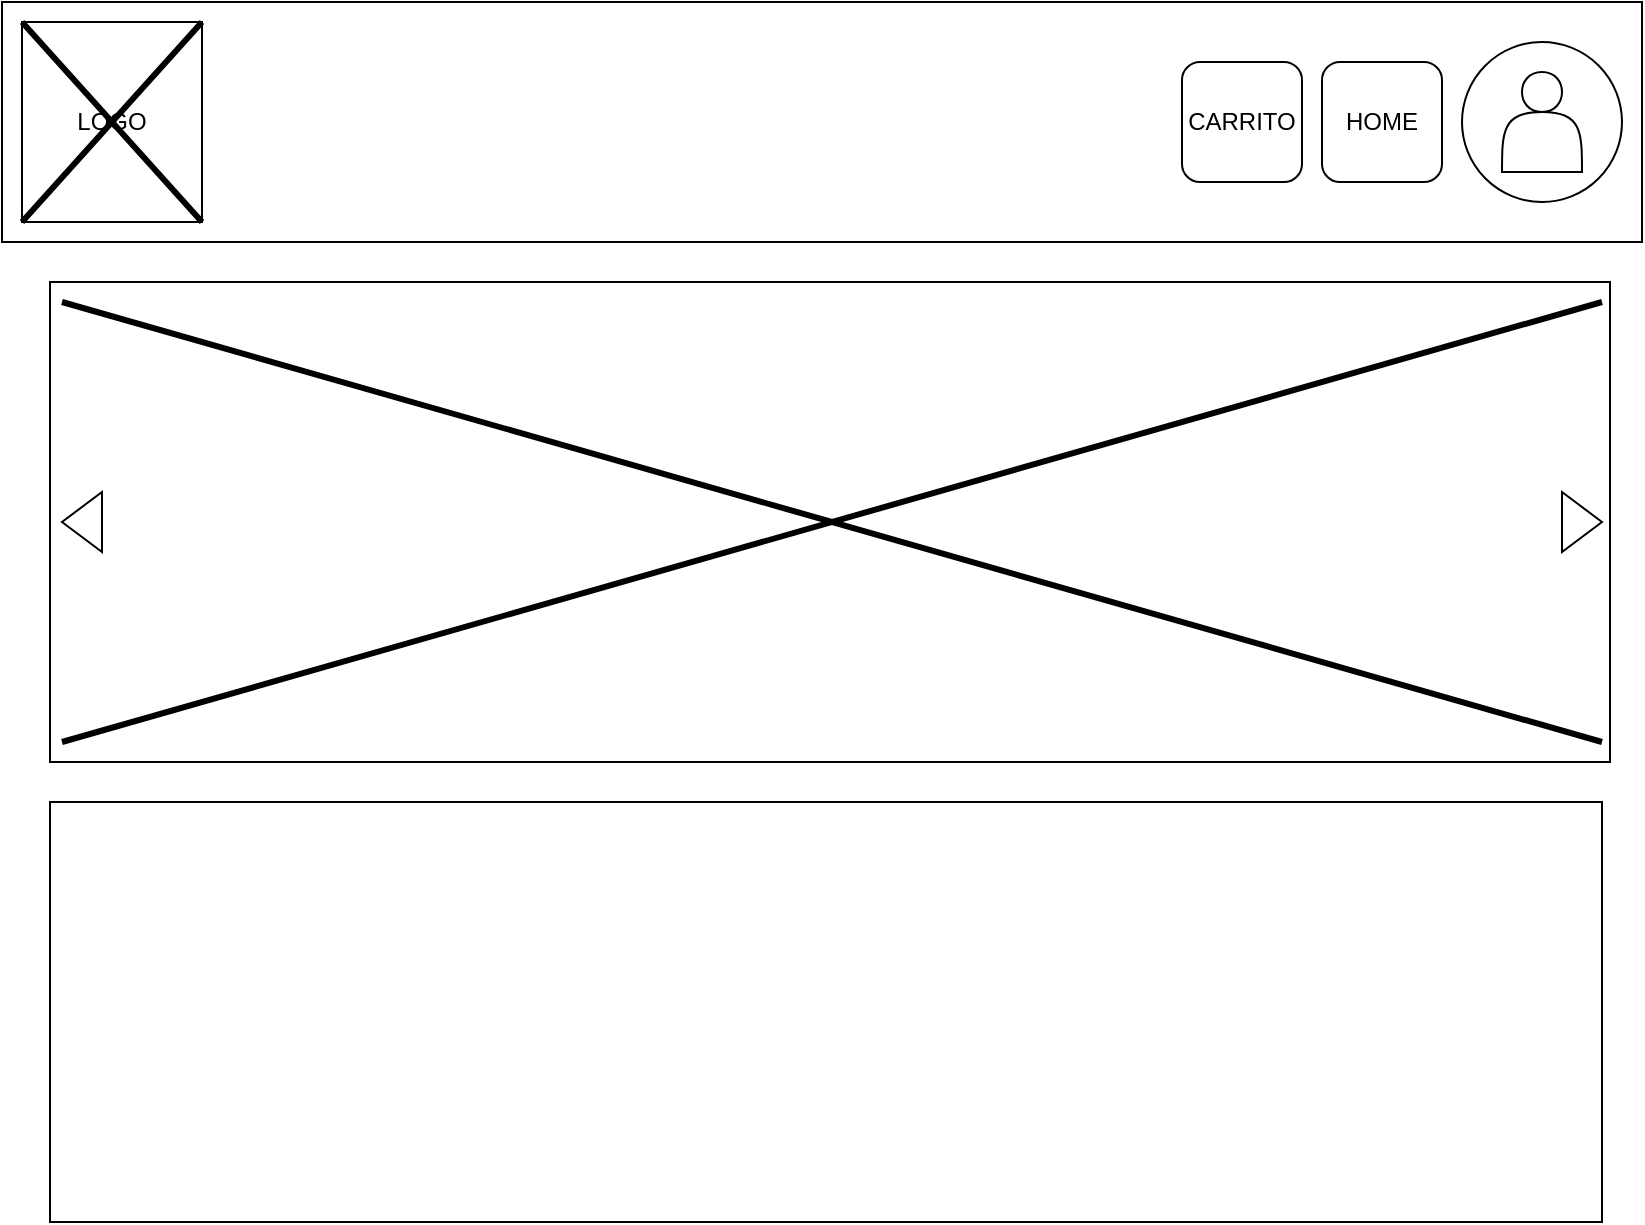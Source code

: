 <mxfile version="22.1.8" type="github">
  <diagram name="Página-1" id="JqUlna2AlzxESYvFUE7s">
    <mxGraphModel dx="1426" dy="785" grid="1" gridSize="10" guides="1" tooltips="1" connect="1" arrows="1" fold="1" page="1" pageScale="1" pageWidth="827" pageHeight="1169" math="0" shadow="0">
      <root>
        <mxCell id="0" />
        <mxCell id="1" parent="0" />
        <mxCell id="KVJcDZr4lrvwrFrAcdM8-1" value="" style="rounded=0;whiteSpace=wrap;html=1;" vertex="1" parent="1">
          <mxGeometry width="820" height="120" as="geometry" />
        </mxCell>
        <mxCell id="KVJcDZr4lrvwrFrAcdM8-4" value="HOME" style="rounded=1;whiteSpace=wrap;html=1;" vertex="1" parent="1">
          <mxGeometry x="660" y="30" width="60" height="60" as="geometry" />
        </mxCell>
        <mxCell id="KVJcDZr4lrvwrFrAcdM8-5" value="CARRITO" style="rounded=1;whiteSpace=wrap;html=1;" vertex="1" parent="1">
          <mxGeometry x="590" y="30" width="60" height="60" as="geometry" />
        </mxCell>
        <mxCell id="KVJcDZr4lrvwrFrAcdM8-6" value="" style="ellipse;whiteSpace=wrap;html=1;" vertex="1" parent="1">
          <mxGeometry x="730" y="20" width="80" height="80" as="geometry" />
        </mxCell>
        <mxCell id="KVJcDZr4lrvwrFrAcdM8-7" value="" style="shape=actor;whiteSpace=wrap;html=1;" vertex="1" parent="1">
          <mxGeometry x="750" y="35" width="40" height="50" as="geometry" />
        </mxCell>
        <mxCell id="KVJcDZr4lrvwrFrAcdM8-8" value="LOGO" style="rounded=0;whiteSpace=wrap;html=1;" vertex="1" parent="1">
          <mxGeometry x="10" y="10" width="90" height="100" as="geometry" />
        </mxCell>
        <mxCell id="KVJcDZr4lrvwrFrAcdM8-9" value="" style="shape=umlDestroy;whiteSpace=wrap;html=1;strokeWidth=3;targetShapes=umlLifeline;" vertex="1" parent="1">
          <mxGeometry x="10" y="10" width="90" height="100" as="geometry" />
        </mxCell>
        <mxCell id="KVJcDZr4lrvwrFrAcdM8-12" value="" style="rounded=0;whiteSpace=wrap;html=1;" vertex="1" parent="1">
          <mxGeometry x="24" y="140" width="780" height="240" as="geometry" />
        </mxCell>
        <mxCell id="KVJcDZr4lrvwrFrAcdM8-13" value="" style="triangle;whiteSpace=wrap;html=1;" vertex="1" parent="1">
          <mxGeometry x="780" y="245" width="20" height="30" as="geometry" />
        </mxCell>
        <mxCell id="KVJcDZr4lrvwrFrAcdM8-14" value="" style="triangle;whiteSpace=wrap;html=1;rotation=-180;" vertex="1" parent="1">
          <mxGeometry x="30" y="245" width="20" height="30" as="geometry" />
        </mxCell>
        <mxCell id="KVJcDZr4lrvwrFrAcdM8-15" value="" style="shape=umlDestroy;whiteSpace=wrap;html=1;strokeWidth=3;targetShapes=umlLifeline;" vertex="1" parent="1">
          <mxGeometry x="30" y="150" width="770" height="220" as="geometry" />
        </mxCell>
        <mxCell id="KVJcDZr4lrvwrFrAcdM8-16" value="" style="rounded=0;whiteSpace=wrap;html=1;" vertex="1" parent="1">
          <mxGeometry x="24" y="400" width="776" height="210" as="geometry" />
        </mxCell>
      </root>
    </mxGraphModel>
  </diagram>
</mxfile>

